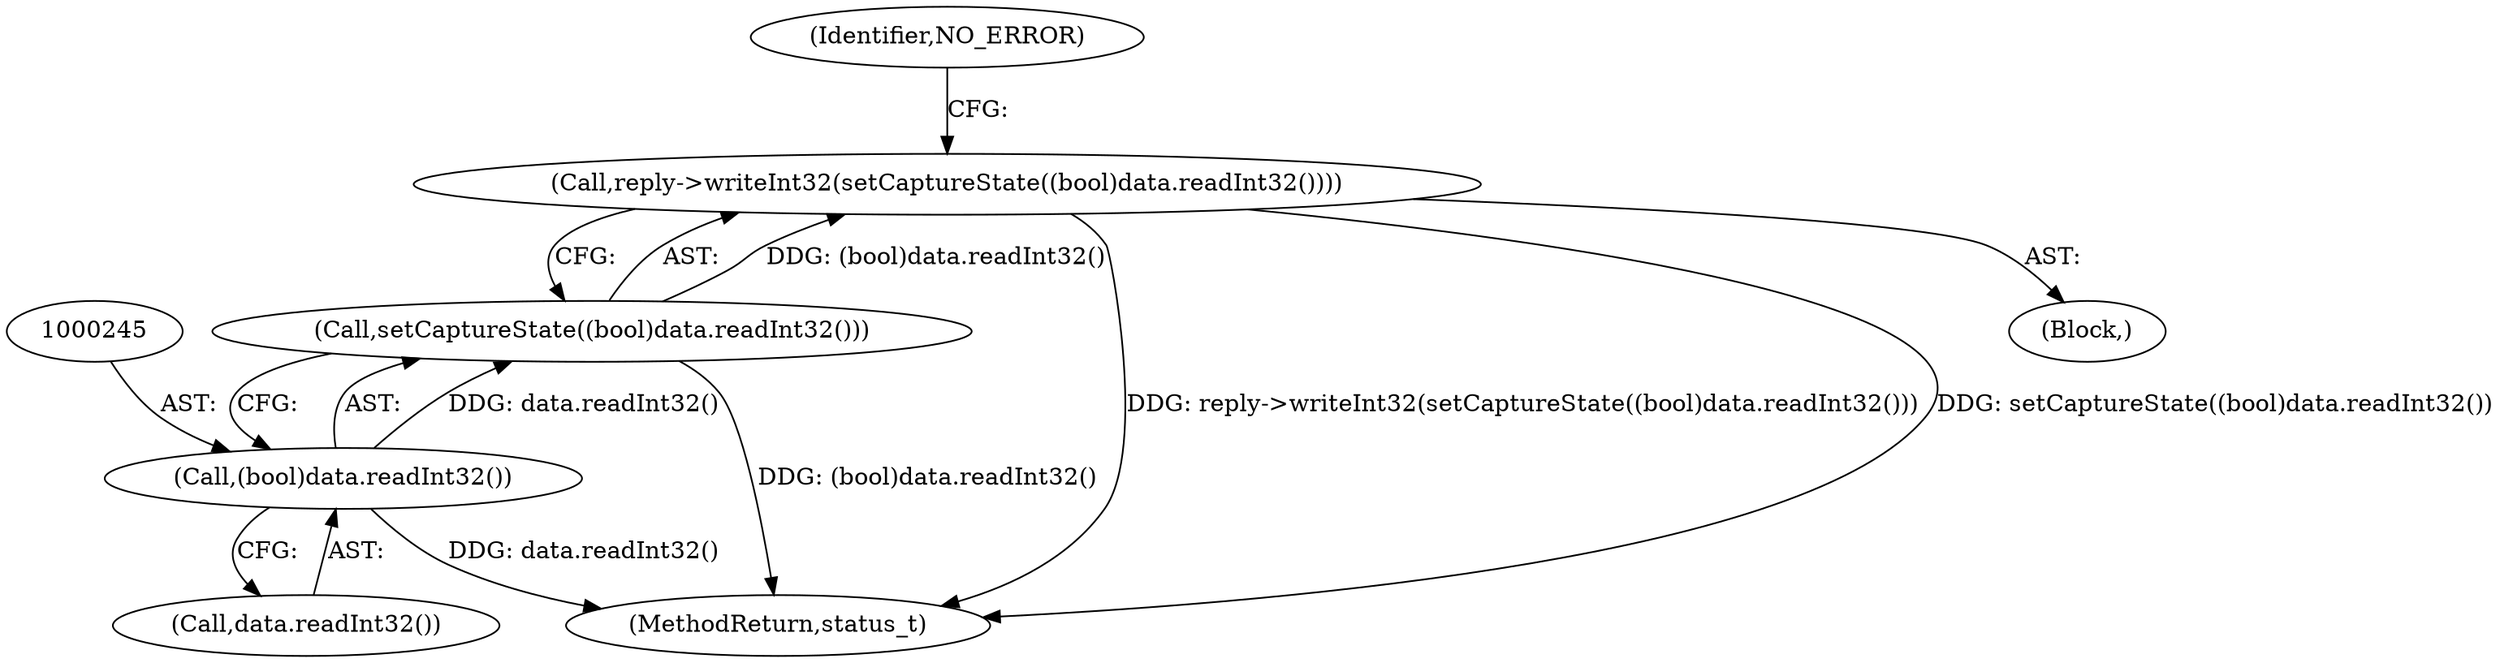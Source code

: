 digraph "0_Android_b9096dc@API" {
"1000242" [label="(Call,reply->writeInt32(setCaptureState((bool)data.readInt32())))"];
"1000243" [label="(Call,setCaptureState((bool)data.readInt32()))"];
"1000244" [label="(Call,(bool)data.readInt32())"];
"1000244" [label="(Call,(bool)data.readInt32())"];
"1000243" [label="(Call,setCaptureState((bool)data.readInt32()))"];
"1000257" [label="(MethodReturn,status_t)"];
"1000237" [label="(Block,)"];
"1000246" [label="(Call,data.readInt32())"];
"1000242" [label="(Call,reply->writeInt32(setCaptureState((bool)data.readInt32())))"];
"1000248" [label="(Identifier,NO_ERROR)"];
"1000242" -> "1000237"  [label="AST: "];
"1000242" -> "1000243"  [label="CFG: "];
"1000243" -> "1000242"  [label="AST: "];
"1000248" -> "1000242"  [label="CFG: "];
"1000242" -> "1000257"  [label="DDG: reply->writeInt32(setCaptureState((bool)data.readInt32()))"];
"1000242" -> "1000257"  [label="DDG: setCaptureState((bool)data.readInt32())"];
"1000243" -> "1000242"  [label="DDG: (bool)data.readInt32()"];
"1000243" -> "1000244"  [label="CFG: "];
"1000244" -> "1000243"  [label="AST: "];
"1000243" -> "1000257"  [label="DDG: (bool)data.readInt32()"];
"1000244" -> "1000243"  [label="DDG: data.readInt32()"];
"1000244" -> "1000246"  [label="CFG: "];
"1000245" -> "1000244"  [label="AST: "];
"1000246" -> "1000244"  [label="AST: "];
"1000244" -> "1000257"  [label="DDG: data.readInt32()"];
}
